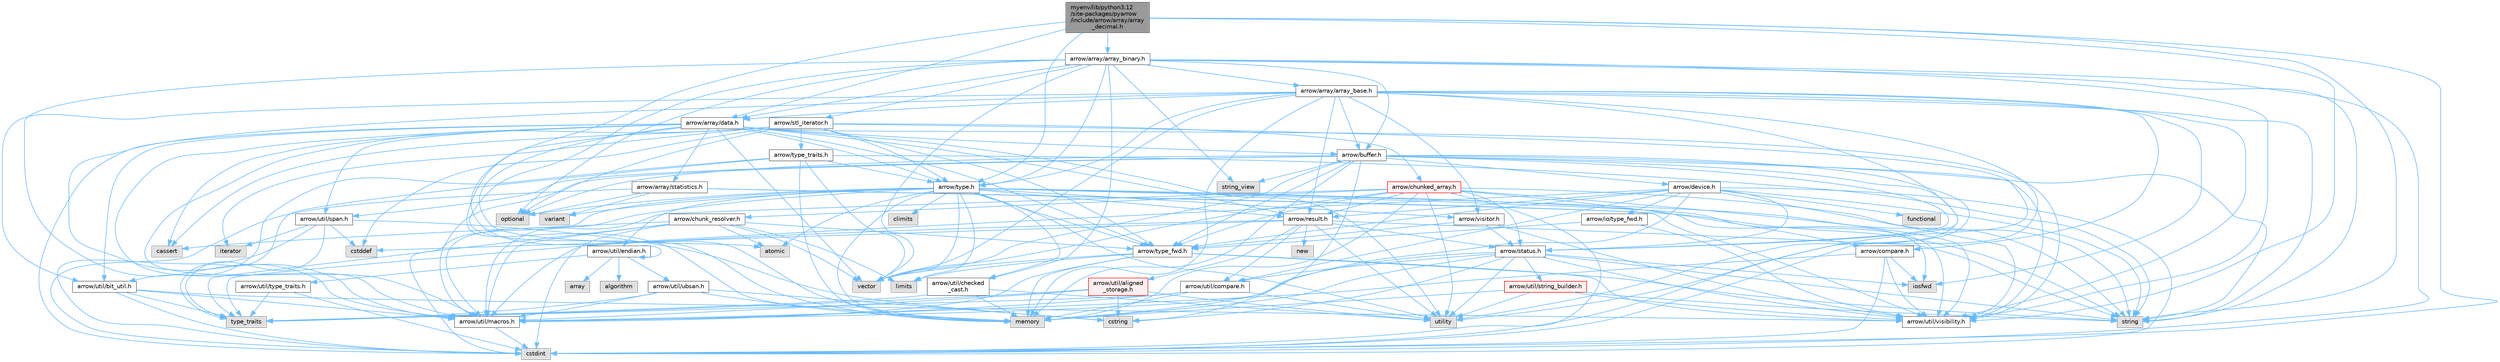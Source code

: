 digraph "myenv/lib/python3.12/site-packages/pyarrow/include/arrow/array/array_decimal.h"
{
 // LATEX_PDF_SIZE
  bgcolor="transparent";
  edge [fontname=Helvetica,fontsize=10,labelfontname=Helvetica,labelfontsize=10];
  node [fontname=Helvetica,fontsize=10,shape=box,height=0.2,width=0.4];
  Node1 [id="Node000001",label="myenv/lib/python3.12\l/site-packages/pyarrow\l/include/arrow/array/array\l_decimal.h",height=0.2,width=0.4,color="gray40", fillcolor="grey60", style="filled", fontcolor="black",tooltip=" "];
  Node1 -> Node2 [id="edge1_Node000001_Node000002",color="steelblue1",style="solid",tooltip=" "];
  Node2 [id="Node000002",label="cstdint",height=0.2,width=0.4,color="grey60", fillcolor="#E0E0E0", style="filled",tooltip=" "];
  Node1 -> Node3 [id="edge2_Node000001_Node000003",color="steelblue1",style="solid",tooltip=" "];
  Node3 [id="Node000003",label="memory",height=0.2,width=0.4,color="grey60", fillcolor="#E0E0E0", style="filled",tooltip=" "];
  Node1 -> Node4 [id="edge3_Node000001_Node000004",color="steelblue1",style="solid",tooltip=" "];
  Node4 [id="Node000004",label="string",height=0.2,width=0.4,color="grey60", fillcolor="#E0E0E0", style="filled",tooltip=" "];
  Node1 -> Node5 [id="edge4_Node000001_Node000005",color="steelblue1",style="solid",tooltip=" "];
  Node5 [id="Node000005",label="arrow/array/array_binary.h",height=0.2,width=0.4,color="grey40", fillcolor="white", style="filled",URL="$array__binary_8h.html",tooltip=" "];
  Node5 -> Node2 [id="edge5_Node000005_Node000002",color="steelblue1",style="solid",tooltip=" "];
  Node5 -> Node3 [id="edge6_Node000005_Node000003",color="steelblue1",style="solid",tooltip=" "];
  Node5 -> Node6 [id="edge7_Node000005_Node000006",color="steelblue1",style="solid",tooltip=" "];
  Node6 [id="Node000006",label="optional",height=0.2,width=0.4,color="grey60", fillcolor="#E0E0E0", style="filled",tooltip=" "];
  Node5 -> Node4 [id="edge8_Node000005_Node000004",color="steelblue1",style="solid",tooltip=" "];
  Node5 -> Node7 [id="edge9_Node000005_Node000007",color="steelblue1",style="solid",tooltip=" "];
  Node7 [id="Node000007",label="string_view",height=0.2,width=0.4,color="grey60", fillcolor="#E0E0E0", style="filled",tooltip=" "];
  Node5 -> Node8 [id="edge10_Node000005_Node000008",color="steelblue1",style="solid",tooltip=" "];
  Node8 [id="Node000008",label="vector",height=0.2,width=0.4,color="grey60", fillcolor="#E0E0E0", style="filled",tooltip=" "];
  Node5 -> Node9 [id="edge11_Node000005_Node000009",color="steelblue1",style="solid",tooltip=" "];
  Node9 [id="Node000009",label="arrow/array/array_base.h",height=0.2,width=0.4,color="grey40", fillcolor="white", style="filled",URL="$array__base_8h.html",tooltip=" "];
  Node9 -> Node2 [id="edge12_Node000009_Node000002",color="steelblue1",style="solid",tooltip=" "];
  Node9 -> Node10 [id="edge13_Node000009_Node000010",color="steelblue1",style="solid",tooltip=" "];
  Node10 [id="Node000010",label="iosfwd",height=0.2,width=0.4,color="grey60", fillcolor="#E0E0E0", style="filled",tooltip=" "];
  Node9 -> Node3 [id="edge14_Node000009_Node000003",color="steelblue1",style="solid",tooltip=" "];
  Node9 -> Node4 [id="edge15_Node000009_Node000004",color="steelblue1",style="solid",tooltip=" "];
  Node9 -> Node8 [id="edge16_Node000009_Node000008",color="steelblue1",style="solid",tooltip=" "];
  Node9 -> Node11 [id="edge17_Node000009_Node000011",color="steelblue1",style="solid",tooltip=" "];
  Node11 [id="Node000011",label="arrow/array/data.h",height=0.2,width=0.4,color="grey40", fillcolor="white", style="filled",URL="$data_8h.html",tooltip=" "];
  Node11 -> Node12 [id="edge18_Node000011_Node000012",color="steelblue1",style="solid",tooltip=" "];
  Node12 [id="Node000012",label="atomic",height=0.2,width=0.4,color="grey60", fillcolor="#E0E0E0", style="filled",tooltip=" "];
  Node11 -> Node13 [id="edge19_Node000011_Node000013",color="steelblue1",style="solid",tooltip=" "];
  Node13 [id="Node000013",label="cassert",height=0.2,width=0.4,color="grey60", fillcolor="#E0E0E0", style="filled",tooltip=" "];
  Node11 -> Node2 [id="edge20_Node000011_Node000002",color="steelblue1",style="solid",tooltip=" "];
  Node11 -> Node3 [id="edge21_Node000011_Node000003",color="steelblue1",style="solid",tooltip=" "];
  Node11 -> Node14 [id="edge22_Node000011_Node000014",color="steelblue1",style="solid",tooltip=" "];
  Node14 [id="Node000014",label="utility",height=0.2,width=0.4,color="grey60", fillcolor="#E0E0E0", style="filled",tooltip=" "];
  Node11 -> Node8 [id="edge23_Node000011_Node000008",color="steelblue1",style="solid",tooltip=" "];
  Node11 -> Node15 [id="edge24_Node000011_Node000015",color="steelblue1",style="solid",tooltip=" "];
  Node15 [id="Node000015",label="arrow/array/statistics.h",height=0.2,width=0.4,color="grey40", fillcolor="white", style="filled",URL="$arrow_2array_2statistics_8h.html",tooltip=" "];
  Node15 -> Node2 [id="edge25_Node000015_Node000002",color="steelblue1",style="solid",tooltip=" "];
  Node15 -> Node6 [id="edge26_Node000015_Node000006",color="steelblue1",style="solid",tooltip=" "];
  Node15 -> Node4 [id="edge27_Node000015_Node000004",color="steelblue1",style="solid",tooltip=" "];
  Node15 -> Node16 [id="edge28_Node000015_Node000016",color="steelblue1",style="solid",tooltip=" "];
  Node16 [id="Node000016",label="variant",height=0.2,width=0.4,color="grey60", fillcolor="#E0E0E0", style="filled",tooltip=" "];
  Node15 -> Node17 [id="edge29_Node000015_Node000017",color="steelblue1",style="solid",tooltip=" "];
  Node17 [id="Node000017",label="arrow/util/visibility.h",height=0.2,width=0.4,color="grey40", fillcolor="white", style="filled",URL="$include_2arrow_2util_2visibility_8h.html",tooltip=" "];
  Node11 -> Node18 [id="edge30_Node000011_Node000018",color="steelblue1",style="solid",tooltip=" "];
  Node18 [id="Node000018",label="arrow/buffer.h",height=0.2,width=0.4,color="grey40", fillcolor="white", style="filled",URL="$buffer_8h.html",tooltip=" "];
  Node18 -> Node2 [id="edge31_Node000018_Node000002",color="steelblue1",style="solid",tooltip=" "];
  Node18 -> Node19 [id="edge32_Node000018_Node000019",color="steelblue1",style="solid",tooltip=" "];
  Node19 [id="Node000019",label="cstring",height=0.2,width=0.4,color="grey60", fillcolor="#E0E0E0", style="filled",tooltip=" "];
  Node18 -> Node3 [id="edge33_Node000018_Node000003",color="steelblue1",style="solid",tooltip=" "];
  Node18 -> Node6 [id="edge34_Node000018_Node000006",color="steelblue1",style="solid",tooltip=" "];
  Node18 -> Node4 [id="edge35_Node000018_Node000004",color="steelblue1",style="solid",tooltip=" "];
  Node18 -> Node7 [id="edge36_Node000018_Node000007",color="steelblue1",style="solid",tooltip=" "];
  Node18 -> Node14 [id="edge37_Node000018_Node000014",color="steelblue1",style="solid",tooltip=" "];
  Node18 -> Node8 [id="edge38_Node000018_Node000008",color="steelblue1",style="solid",tooltip=" "];
  Node18 -> Node20 [id="edge39_Node000018_Node000020",color="steelblue1",style="solid",tooltip=" "];
  Node20 [id="Node000020",label="arrow/device.h",height=0.2,width=0.4,color="grey40", fillcolor="white", style="filled",URL="$device_8h.html",tooltip=" "];
  Node20 -> Node2 [id="edge40_Node000020_Node000002",color="steelblue1",style="solid",tooltip=" "];
  Node20 -> Node21 [id="edge41_Node000020_Node000021",color="steelblue1",style="solid",tooltip=" "];
  Node21 [id="Node000021",label="functional",height=0.2,width=0.4,color="grey60", fillcolor="#E0E0E0", style="filled",tooltip=" "];
  Node20 -> Node3 [id="edge42_Node000020_Node000003",color="steelblue1",style="solid",tooltip=" "];
  Node20 -> Node4 [id="edge43_Node000020_Node000004",color="steelblue1",style="solid",tooltip=" "];
  Node20 -> Node22 [id="edge44_Node000020_Node000022",color="steelblue1",style="solid",tooltip=" "];
  Node22 [id="Node000022",label="arrow/io/type_fwd.h",height=0.2,width=0.4,color="grey40", fillcolor="white", style="filled",URL="$arrow_2io_2type__fwd_8h.html",tooltip=" "];
  Node22 -> Node23 [id="edge45_Node000022_Node000023",color="steelblue1",style="solid",tooltip=" "];
  Node23 [id="Node000023",label="arrow/type_fwd.h",height=0.2,width=0.4,color="grey40", fillcolor="white", style="filled",URL="$arrow_2type__fwd_8h.html",tooltip=" "];
  Node23 -> Node24 [id="edge46_Node000023_Node000024",color="steelblue1",style="solid",tooltip=" "];
  Node24 [id="Node000024",label="limits",height=0.2,width=0.4,color="grey60", fillcolor="#E0E0E0", style="filled",tooltip=" "];
  Node23 -> Node3 [id="edge47_Node000023_Node000003",color="steelblue1",style="solid",tooltip=" "];
  Node23 -> Node4 [id="edge48_Node000023_Node000004",color="steelblue1",style="solid",tooltip=" "];
  Node23 -> Node8 [id="edge49_Node000023_Node000008",color="steelblue1",style="solid",tooltip=" "];
  Node23 -> Node25 [id="edge50_Node000023_Node000025",color="steelblue1",style="solid",tooltip=" "];
  Node25 [id="Node000025",label="arrow/util/macros.h",height=0.2,width=0.4,color="grey40", fillcolor="white", style="filled",URL="$macros_8h.html",tooltip=" "];
  Node25 -> Node2 [id="edge51_Node000025_Node000002",color="steelblue1",style="solid",tooltip=" "];
  Node23 -> Node17 [id="edge52_Node000023_Node000017",color="steelblue1",style="solid",tooltip=" "];
  Node22 -> Node17 [id="edge53_Node000022_Node000017",color="steelblue1",style="solid",tooltip=" "];
  Node20 -> Node26 [id="edge54_Node000020_Node000026",color="steelblue1",style="solid",tooltip=" "];
  Node26 [id="Node000026",label="arrow/result.h",height=0.2,width=0.4,color="grey40", fillcolor="white", style="filled",URL="$result_8h.html",tooltip=" "];
  Node26 -> Node27 [id="edge55_Node000026_Node000027",color="steelblue1",style="solid",tooltip=" "];
  Node27 [id="Node000027",label="cstddef",height=0.2,width=0.4,color="grey60", fillcolor="#E0E0E0", style="filled",tooltip=" "];
  Node26 -> Node28 [id="edge56_Node000026_Node000028",color="steelblue1",style="solid",tooltip=" "];
  Node28 [id="Node000028",label="new",height=0.2,width=0.4,color="grey60", fillcolor="#E0E0E0", style="filled",tooltip=" "];
  Node26 -> Node4 [id="edge57_Node000026_Node000004",color="steelblue1",style="solid",tooltip=" "];
  Node26 -> Node29 [id="edge58_Node000026_Node000029",color="steelblue1",style="solid",tooltip=" "];
  Node29 [id="Node000029",label="type_traits",height=0.2,width=0.4,color="grey60", fillcolor="#E0E0E0", style="filled",tooltip=" "];
  Node26 -> Node14 [id="edge59_Node000026_Node000014",color="steelblue1",style="solid",tooltip=" "];
  Node26 -> Node30 [id="edge60_Node000026_Node000030",color="steelblue1",style="solid",tooltip=" "];
  Node30 [id="Node000030",label="arrow/status.h",height=0.2,width=0.4,color="grey40", fillcolor="white", style="filled",URL="$status_8h.html",tooltip=" "];
  Node30 -> Node19 [id="edge61_Node000030_Node000019",color="steelblue1",style="solid",tooltip=" "];
  Node30 -> Node10 [id="edge62_Node000030_Node000010",color="steelblue1",style="solid",tooltip=" "];
  Node30 -> Node3 [id="edge63_Node000030_Node000003",color="steelblue1",style="solid",tooltip=" "];
  Node30 -> Node4 [id="edge64_Node000030_Node000004",color="steelblue1",style="solid",tooltip=" "];
  Node30 -> Node14 [id="edge65_Node000030_Node000014",color="steelblue1",style="solid",tooltip=" "];
  Node30 -> Node31 [id="edge66_Node000030_Node000031",color="steelblue1",style="solid",tooltip=" "];
  Node31 [id="Node000031",label="arrow/util/compare.h",height=0.2,width=0.4,color="grey40", fillcolor="white", style="filled",URL="$util_2compare_8h.html",tooltip=" "];
  Node31 -> Node3 [id="edge67_Node000031_Node000003",color="steelblue1",style="solid",tooltip=" "];
  Node31 -> Node29 [id="edge68_Node000031_Node000029",color="steelblue1",style="solid",tooltip=" "];
  Node31 -> Node14 [id="edge69_Node000031_Node000014",color="steelblue1",style="solid",tooltip=" "];
  Node31 -> Node25 [id="edge70_Node000031_Node000025",color="steelblue1",style="solid",tooltip=" "];
  Node30 -> Node25 [id="edge71_Node000030_Node000025",color="steelblue1",style="solid",tooltip=" "];
  Node30 -> Node32 [id="edge72_Node000030_Node000032",color="steelblue1",style="solid",tooltip=" "];
  Node32 [id="Node000032",label="arrow/util/string_builder.h",height=0.2,width=0.4,color="red", fillcolor="#FFF0F0", style="filled",URL="$string__builder_8h.html",tooltip=" "];
  Node32 -> Node3 [id="edge73_Node000032_Node000003",color="steelblue1",style="solid",tooltip=" "];
  Node32 -> Node4 [id="edge74_Node000032_Node000004",color="steelblue1",style="solid",tooltip=" "];
  Node32 -> Node14 [id="edge75_Node000032_Node000014",color="steelblue1",style="solid",tooltip=" "];
  Node32 -> Node17 [id="edge76_Node000032_Node000017",color="steelblue1",style="solid",tooltip=" "];
  Node30 -> Node17 [id="edge77_Node000030_Node000017",color="steelblue1",style="solid",tooltip=" "];
  Node26 -> Node34 [id="edge78_Node000026_Node000034",color="steelblue1",style="solid",tooltip=" "];
  Node34 [id="Node000034",label="arrow/util/aligned\l_storage.h",height=0.2,width=0.4,color="red", fillcolor="#FFF0F0", style="filled",URL="$aligned__storage_8h.html",tooltip=" "];
  Node34 -> Node19 [id="edge79_Node000034_Node000019",color="steelblue1",style="solid",tooltip=" "];
  Node34 -> Node29 [id="edge80_Node000034_Node000029",color="steelblue1",style="solid",tooltip=" "];
  Node34 -> Node14 [id="edge81_Node000034_Node000014",color="steelblue1",style="solid",tooltip=" "];
  Node34 -> Node25 [id="edge82_Node000034_Node000025",color="steelblue1",style="solid",tooltip=" "];
  Node26 -> Node31 [id="edge83_Node000026_Node000031",color="steelblue1",style="solid",tooltip=" "];
  Node20 -> Node30 [id="edge84_Node000020_Node000030",color="steelblue1",style="solid",tooltip=" "];
  Node20 -> Node23 [id="edge85_Node000020_Node000023",color="steelblue1",style="solid",tooltip=" "];
  Node20 -> Node31 [id="edge86_Node000020_Node000031",color="steelblue1",style="solid",tooltip=" "];
  Node20 -> Node25 [id="edge87_Node000020_Node000025",color="steelblue1",style="solid",tooltip=" "];
  Node20 -> Node17 [id="edge88_Node000020_Node000017",color="steelblue1",style="solid",tooltip=" "];
  Node18 -> Node30 [id="edge89_Node000018_Node000030",color="steelblue1",style="solid",tooltip=" "];
  Node18 -> Node23 [id="edge90_Node000018_Node000023",color="steelblue1",style="solid",tooltip=" "];
  Node18 -> Node25 [id="edge91_Node000018_Node000025",color="steelblue1",style="solid",tooltip=" "];
  Node18 -> Node36 [id="edge92_Node000018_Node000036",color="steelblue1",style="solid",tooltip=" "];
  Node36 [id="Node000036",label="arrow/util/span.h",height=0.2,width=0.4,color="grey40", fillcolor="white", style="filled",URL="$span_8h.html",tooltip=" "];
  Node36 -> Node27 [id="edge93_Node000036_Node000027",color="steelblue1",style="solid",tooltip=" "];
  Node36 -> Node2 [id="edge94_Node000036_Node000002",color="steelblue1",style="solid",tooltip=" "];
  Node36 -> Node19 [id="edge95_Node000036_Node000019",color="steelblue1",style="solid",tooltip=" "];
  Node36 -> Node37 [id="edge96_Node000036_Node000037",color="steelblue1",style="solid",tooltip=" "];
  Node37 [id="Node000037",label="iterator",height=0.2,width=0.4,color="grey60", fillcolor="#E0E0E0", style="filled",tooltip=" "];
  Node36 -> Node29 [id="edge97_Node000036_Node000029",color="steelblue1",style="solid",tooltip=" "];
  Node18 -> Node17 [id="edge98_Node000018_Node000017",color="steelblue1",style="solid",tooltip=" "];
  Node11 -> Node26 [id="edge99_Node000011_Node000026",color="steelblue1",style="solid",tooltip=" "];
  Node11 -> Node38 [id="edge100_Node000011_Node000038",color="steelblue1",style="solid",tooltip=" "];
  Node38 [id="Node000038",label="arrow/type.h",height=0.2,width=0.4,color="grey40", fillcolor="white", style="filled",URL="$type_8h.html",tooltip=" "];
  Node38 -> Node12 [id="edge101_Node000038_Node000012",color="steelblue1",style="solid",tooltip=" "];
  Node38 -> Node39 [id="edge102_Node000038_Node000039",color="steelblue1",style="solid",tooltip=" "];
  Node39 [id="Node000039",label="climits",height=0.2,width=0.4,color="grey60", fillcolor="#E0E0E0", style="filled",tooltip=" "];
  Node38 -> Node2 [id="edge103_Node000038_Node000002",color="steelblue1",style="solid",tooltip=" "];
  Node38 -> Node10 [id="edge104_Node000038_Node000010",color="steelblue1",style="solid",tooltip=" "];
  Node38 -> Node24 [id="edge105_Node000038_Node000024",color="steelblue1",style="solid",tooltip=" "];
  Node38 -> Node3 [id="edge106_Node000038_Node000003",color="steelblue1",style="solid",tooltip=" "];
  Node38 -> Node6 [id="edge107_Node000038_Node000006",color="steelblue1",style="solid",tooltip=" "];
  Node38 -> Node4 [id="edge108_Node000038_Node000004",color="steelblue1",style="solid",tooltip=" "];
  Node38 -> Node14 [id="edge109_Node000038_Node000014",color="steelblue1",style="solid",tooltip=" "];
  Node38 -> Node16 [id="edge110_Node000038_Node000016",color="steelblue1",style="solid",tooltip=" "];
  Node38 -> Node8 [id="edge111_Node000038_Node000008",color="steelblue1",style="solid",tooltip=" "];
  Node38 -> Node26 [id="edge112_Node000038_Node000026",color="steelblue1",style="solid",tooltip=" "];
  Node38 -> Node23 [id="edge113_Node000038_Node000023",color="steelblue1",style="solid",tooltip=" "];
  Node38 -> Node40 [id="edge114_Node000038_Node000040",color="steelblue1",style="solid",tooltip=" "];
  Node40 [id="Node000040",label="arrow/util/checked\l_cast.h",height=0.2,width=0.4,color="grey40", fillcolor="white", style="filled",URL="$checked__cast_8h.html",tooltip=" "];
  Node40 -> Node3 [id="edge115_Node000040_Node000003",color="steelblue1",style="solid",tooltip=" "];
  Node40 -> Node29 [id="edge116_Node000040_Node000029",color="steelblue1",style="solid",tooltip=" "];
  Node40 -> Node14 [id="edge117_Node000040_Node000014",color="steelblue1",style="solid",tooltip=" "];
  Node38 -> Node41 [id="edge118_Node000038_Node000041",color="steelblue1",style="solid",tooltip=" "];
  Node41 [id="Node000041",label="arrow/util/endian.h",height=0.2,width=0.4,color="grey40", fillcolor="white", style="filled",URL="$endian_8h.html",tooltip=" "];
  Node41 -> Node41 [id="edge119_Node000041_Node000041",color="steelblue1",style="solid",tooltip=" "];
  Node41 -> Node42 [id="edge120_Node000041_Node000042",color="steelblue1",style="solid",tooltip=" "];
  Node42 [id="Node000042",label="algorithm",height=0.2,width=0.4,color="grey60", fillcolor="#E0E0E0", style="filled",tooltip=" "];
  Node41 -> Node43 [id="edge121_Node000041_Node000043",color="steelblue1",style="solid",tooltip=" "];
  Node43 [id="Node000043",label="array",height=0.2,width=0.4,color="grey60", fillcolor="#E0E0E0", style="filled",tooltip=" "];
  Node41 -> Node44 [id="edge122_Node000041_Node000044",color="steelblue1",style="solid",tooltip=" "];
  Node44 [id="Node000044",label="arrow/util/type_traits.h",height=0.2,width=0.4,color="grey40", fillcolor="white", style="filled",URL="$include_2arrow_2util_2type__traits_8h.html",tooltip=" "];
  Node44 -> Node2 [id="edge123_Node000044_Node000002",color="steelblue1",style="solid",tooltip=" "];
  Node44 -> Node29 [id="edge124_Node000044_Node000029",color="steelblue1",style="solid",tooltip=" "];
  Node41 -> Node45 [id="edge125_Node000041_Node000045",color="steelblue1",style="solid",tooltip=" "];
  Node45 [id="Node000045",label="arrow/util/ubsan.h",height=0.2,width=0.4,color="grey40", fillcolor="white", style="filled",URL="$ubsan_8h.html",tooltip=" "];
  Node45 -> Node19 [id="edge126_Node000045_Node000019",color="steelblue1",style="solid",tooltip=" "];
  Node45 -> Node3 [id="edge127_Node000045_Node000003",color="steelblue1",style="solid",tooltip=" "];
  Node45 -> Node29 [id="edge128_Node000045_Node000029",color="steelblue1",style="solid",tooltip=" "];
  Node45 -> Node25 [id="edge129_Node000045_Node000025",color="steelblue1",style="solid",tooltip=" "];
  Node38 -> Node25 [id="edge130_Node000038_Node000025",color="steelblue1",style="solid",tooltip=" "];
  Node38 -> Node17 [id="edge131_Node000038_Node000017",color="steelblue1",style="solid",tooltip=" "];
  Node38 -> Node46 [id="edge132_Node000038_Node000046",color="steelblue1",style="solid",tooltip=" "];
  Node46 [id="Node000046",label="arrow/visitor.h",height=0.2,width=0.4,color="grey40", fillcolor="white", style="filled",URL="$visitor_8h.html",tooltip=" "];
  Node46 -> Node30 [id="edge133_Node000046_Node000030",color="steelblue1",style="solid",tooltip=" "];
  Node46 -> Node23 [id="edge134_Node000046_Node000023",color="steelblue1",style="solid",tooltip=" "];
  Node46 -> Node17 [id="edge135_Node000046_Node000017",color="steelblue1",style="solid",tooltip=" "];
  Node11 -> Node23 [id="edge136_Node000011_Node000023",color="steelblue1",style="solid",tooltip=" "];
  Node11 -> Node47 [id="edge137_Node000011_Node000047",color="steelblue1",style="solid",tooltip=" "];
  Node47 [id="Node000047",label="arrow/util/bit_util.h",height=0.2,width=0.4,color="grey40", fillcolor="white", style="filled",URL="$bit__util_8h.html",tooltip=" "];
  Node47 -> Node2 [id="edge138_Node000047_Node000002",color="steelblue1",style="solid",tooltip=" "];
  Node47 -> Node29 [id="edge139_Node000047_Node000029",color="steelblue1",style="solid",tooltip=" "];
  Node47 -> Node25 [id="edge140_Node000047_Node000025",color="steelblue1",style="solid",tooltip=" "];
  Node47 -> Node17 [id="edge141_Node000047_Node000017",color="steelblue1",style="solid",tooltip=" "];
  Node11 -> Node25 [id="edge142_Node000011_Node000025",color="steelblue1",style="solid",tooltip=" "];
  Node11 -> Node36 [id="edge143_Node000011_Node000036",color="steelblue1",style="solid",tooltip=" "];
  Node11 -> Node17 [id="edge144_Node000011_Node000017",color="steelblue1",style="solid",tooltip=" "];
  Node9 -> Node18 [id="edge145_Node000009_Node000018",color="steelblue1",style="solid",tooltip=" "];
  Node9 -> Node48 [id="edge146_Node000009_Node000048",color="steelblue1",style="solid",tooltip=" "];
  Node48 [id="Node000048",label="arrow/compare.h",height=0.2,width=0.4,color="grey40", fillcolor="white", style="filled",URL="$compare_8h.html",tooltip=" "];
  Node48 -> Node2 [id="edge147_Node000048_Node000002",color="steelblue1",style="solid",tooltip=" "];
  Node48 -> Node10 [id="edge148_Node000048_Node000010",color="steelblue1",style="solid",tooltip=" "];
  Node48 -> Node25 [id="edge149_Node000048_Node000025",color="steelblue1",style="solid",tooltip=" "];
  Node48 -> Node17 [id="edge150_Node000048_Node000017",color="steelblue1",style="solid",tooltip=" "];
  Node9 -> Node26 [id="edge151_Node000009_Node000026",color="steelblue1",style="solid",tooltip=" "];
  Node9 -> Node30 [id="edge152_Node000009_Node000030",color="steelblue1",style="solid",tooltip=" "];
  Node9 -> Node38 [id="edge153_Node000009_Node000038",color="steelblue1",style="solid",tooltip=" "];
  Node9 -> Node47 [id="edge154_Node000009_Node000047",color="steelblue1",style="solid",tooltip=" "];
  Node9 -> Node25 [id="edge155_Node000009_Node000025",color="steelblue1",style="solid",tooltip=" "];
  Node9 -> Node17 [id="edge156_Node000009_Node000017",color="steelblue1",style="solid",tooltip=" "];
  Node9 -> Node46 [id="edge157_Node000009_Node000046",color="steelblue1",style="solid",tooltip=" "];
  Node5 -> Node11 [id="edge158_Node000005_Node000011",color="steelblue1",style="solid",tooltip=" "];
  Node5 -> Node18 [id="edge159_Node000005_Node000018",color="steelblue1",style="solid",tooltip=" "];
  Node5 -> Node49 [id="edge160_Node000005_Node000049",color="steelblue1",style="solid",tooltip=" "];
  Node49 [id="Node000049",label="arrow/stl_iterator.h",height=0.2,width=0.4,color="grey40", fillcolor="white", style="filled",URL="$stl__iterator_8h.html",tooltip=" "];
  Node49 -> Node13 [id="edge161_Node000049_Node000013",color="steelblue1",style="solid",tooltip=" "];
  Node49 -> Node27 [id="edge162_Node000049_Node000027",color="steelblue1",style="solid",tooltip=" "];
  Node49 -> Node37 [id="edge163_Node000049_Node000037",color="steelblue1",style="solid",tooltip=" "];
  Node49 -> Node6 [id="edge164_Node000049_Node000006",color="steelblue1",style="solid",tooltip=" "];
  Node49 -> Node14 [id="edge165_Node000049_Node000014",color="steelblue1",style="solid",tooltip=" "];
  Node49 -> Node50 [id="edge166_Node000049_Node000050",color="steelblue1",style="solid",tooltip=" "];
  Node50 [id="Node000050",label="arrow/chunked_array.h",height=0.2,width=0.4,color="red", fillcolor="#FFF0F0", style="filled",URL="$chunked__array_8h.html",tooltip=" "];
  Node50 -> Node2 [id="edge167_Node000050_Node000002",color="steelblue1",style="solid",tooltip=" "];
  Node50 -> Node3 [id="edge168_Node000050_Node000003",color="steelblue1",style="solid",tooltip=" "];
  Node50 -> Node4 [id="edge169_Node000050_Node000004",color="steelblue1",style="solid",tooltip=" "];
  Node50 -> Node14 [id="edge170_Node000050_Node000014",color="steelblue1",style="solid",tooltip=" "];
  Node50 -> Node8 [id="edge171_Node000050_Node000008",color="steelblue1",style="solid",tooltip=" "];
  Node50 -> Node51 [id="edge172_Node000050_Node000051",color="steelblue1",style="solid",tooltip=" "];
  Node51 [id="Node000051",label="arrow/chunk_resolver.h",height=0.2,width=0.4,color="grey40", fillcolor="white", style="filled",URL="$chunk__resolver_8h.html",tooltip=" "];
  Node51 -> Node12 [id="edge173_Node000051_Node000012",color="steelblue1",style="solid",tooltip=" "];
  Node51 -> Node13 [id="edge174_Node000051_Node000013",color="steelblue1",style="solid",tooltip=" "];
  Node51 -> Node2 [id="edge175_Node000051_Node000002",color="steelblue1",style="solid",tooltip=" "];
  Node51 -> Node24 [id="edge176_Node000051_Node000024",color="steelblue1",style="solid",tooltip=" "];
  Node51 -> Node29 [id="edge177_Node000051_Node000029",color="steelblue1",style="solid",tooltip=" "];
  Node51 -> Node8 [id="edge178_Node000051_Node000008",color="steelblue1",style="solid",tooltip=" "];
  Node51 -> Node23 [id="edge179_Node000051_Node000023",color="steelblue1",style="solid",tooltip=" "];
  Node51 -> Node25 [id="edge180_Node000051_Node000025",color="steelblue1",style="solid",tooltip=" "];
  Node50 -> Node48 [id="edge181_Node000050_Node000048",color="steelblue1",style="solid",tooltip=" "];
  Node50 -> Node26 [id="edge182_Node000050_Node000026",color="steelblue1",style="solid",tooltip=" "];
  Node50 -> Node30 [id="edge183_Node000050_Node000030",color="steelblue1",style="solid",tooltip=" "];
  Node50 -> Node23 [id="edge184_Node000050_Node000023",color="steelblue1",style="solid",tooltip=" "];
  Node50 -> Node25 [id="edge185_Node000050_Node000025",color="steelblue1",style="solid",tooltip=" "];
  Node50 -> Node17 [id="edge186_Node000050_Node000017",color="steelblue1",style="solid",tooltip=" "];
  Node49 -> Node38 [id="edge187_Node000049_Node000038",color="steelblue1",style="solid",tooltip=" "];
  Node49 -> Node23 [id="edge188_Node000049_Node000023",color="steelblue1",style="solid",tooltip=" "];
  Node49 -> Node54 [id="edge189_Node000049_Node000054",color="steelblue1",style="solid",tooltip=" "];
  Node54 [id="Node000054",label="arrow/type_traits.h",height=0.2,width=0.4,color="grey40", fillcolor="white", style="filled",URL="$include_2arrow_2type__traits_8h.html",tooltip=" "];
  Node54 -> Node3 [id="edge190_Node000054_Node000003",color="steelblue1",style="solid",tooltip=" "];
  Node54 -> Node4 [id="edge191_Node000054_Node000004",color="steelblue1",style="solid",tooltip=" "];
  Node54 -> Node29 [id="edge192_Node000054_Node000029",color="steelblue1",style="solid",tooltip=" "];
  Node54 -> Node8 [id="edge193_Node000054_Node000008",color="steelblue1",style="solid",tooltip=" "];
  Node54 -> Node38 [id="edge194_Node000054_Node000038",color="steelblue1",style="solid",tooltip=" "];
  Node54 -> Node47 [id="edge195_Node000054_Node000047",color="steelblue1",style="solid",tooltip=" "];
  Node49 -> Node25 [id="edge196_Node000049_Node000025",color="steelblue1",style="solid",tooltip=" "];
  Node5 -> Node38 [id="edge197_Node000005_Node000038",color="steelblue1",style="solid",tooltip=" "];
  Node5 -> Node40 [id="edge198_Node000005_Node000040",color="steelblue1",style="solid",tooltip=" "];
  Node5 -> Node25 [id="edge199_Node000005_Node000025",color="steelblue1",style="solid",tooltip=" "];
  Node5 -> Node17 [id="edge200_Node000005_Node000017",color="steelblue1",style="solid",tooltip=" "];
  Node1 -> Node11 [id="edge201_Node000001_Node000011",color="steelblue1",style="solid",tooltip=" "];
  Node1 -> Node38 [id="edge202_Node000001_Node000038",color="steelblue1",style="solid",tooltip=" "];
  Node1 -> Node17 [id="edge203_Node000001_Node000017",color="steelblue1",style="solid",tooltip=" "];
}
